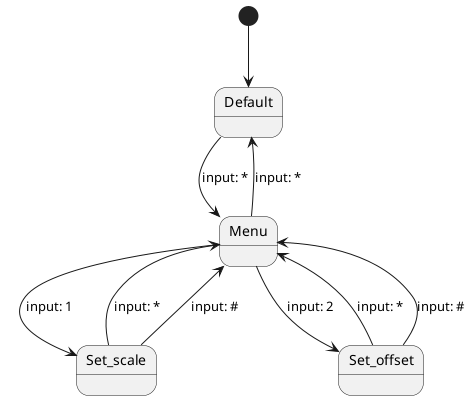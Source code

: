 @startuml

[*] --> Default

Default --> Menu : input: *
Menu --> Default : input: *
Menu --> Set_scale : input: 1
Set_scale --> Menu : input: *
Set_scale --> Menu : input: #
Set_offset --> Menu : input: *
Set_offset --> Menu : input: #
Menu --> Set_offset : input: 2

@enduml